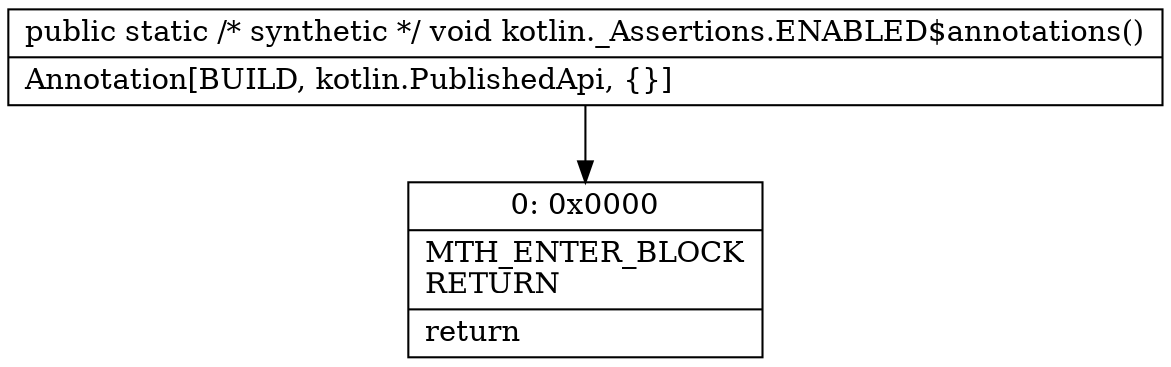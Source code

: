 digraph "CFG forkotlin._Assertions.ENABLED$annotations()V" {
Node_0 [shape=record,label="{0\:\ 0x0000|MTH_ENTER_BLOCK\lRETURN\l|return\l}"];
MethodNode[shape=record,label="{public static \/* synthetic *\/ void kotlin._Assertions.ENABLED$annotations()  | Annotation[BUILD, kotlin.PublishedApi, \{\}]\l}"];
MethodNode -> Node_0;
}

